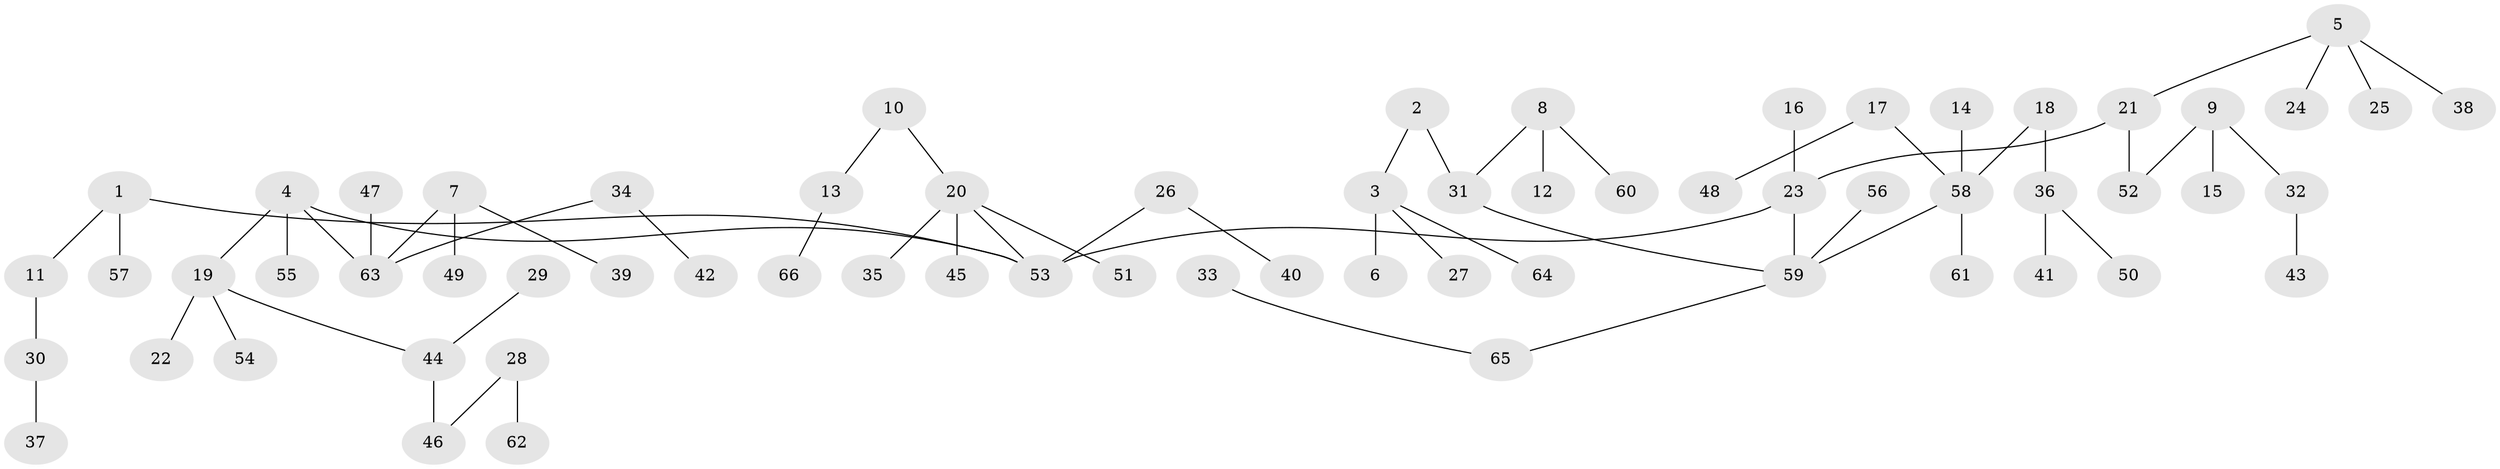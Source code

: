 // original degree distribution, {6: 0.043010752688172046, 5: 0.043010752688172046, 3: 0.08602150537634409, 4: 0.053763440860215055, 2: 0.25806451612903225, 1: 0.5161290322580645}
// Generated by graph-tools (version 1.1) at 2025/37/03/04/25 23:37:22]
// undirected, 66 vertices, 65 edges
graph export_dot {
  node [color=gray90,style=filled];
  1;
  2;
  3;
  4;
  5;
  6;
  7;
  8;
  9;
  10;
  11;
  12;
  13;
  14;
  15;
  16;
  17;
  18;
  19;
  20;
  21;
  22;
  23;
  24;
  25;
  26;
  27;
  28;
  29;
  30;
  31;
  32;
  33;
  34;
  35;
  36;
  37;
  38;
  39;
  40;
  41;
  42;
  43;
  44;
  45;
  46;
  47;
  48;
  49;
  50;
  51;
  52;
  53;
  54;
  55;
  56;
  57;
  58;
  59;
  60;
  61;
  62;
  63;
  64;
  65;
  66;
  1 -- 11 [weight=1.0];
  1 -- 53 [weight=1.0];
  1 -- 57 [weight=1.0];
  2 -- 3 [weight=1.0];
  2 -- 31 [weight=1.0];
  3 -- 6 [weight=1.0];
  3 -- 27 [weight=1.0];
  3 -- 64 [weight=1.0];
  4 -- 19 [weight=1.0];
  4 -- 53 [weight=1.0];
  4 -- 55 [weight=1.0];
  4 -- 63 [weight=1.0];
  5 -- 21 [weight=1.0];
  5 -- 24 [weight=1.0];
  5 -- 25 [weight=1.0];
  5 -- 38 [weight=1.0];
  7 -- 39 [weight=1.0];
  7 -- 49 [weight=1.0];
  7 -- 63 [weight=1.0];
  8 -- 12 [weight=1.0];
  8 -- 31 [weight=1.0];
  8 -- 60 [weight=1.0];
  9 -- 15 [weight=1.0];
  9 -- 32 [weight=1.0];
  9 -- 52 [weight=1.0];
  10 -- 13 [weight=1.0];
  10 -- 20 [weight=1.0];
  11 -- 30 [weight=1.0];
  13 -- 66 [weight=1.0];
  14 -- 58 [weight=1.0];
  16 -- 23 [weight=1.0];
  17 -- 48 [weight=1.0];
  17 -- 58 [weight=1.0];
  18 -- 36 [weight=1.0];
  18 -- 58 [weight=1.0];
  19 -- 22 [weight=1.0];
  19 -- 44 [weight=1.0];
  19 -- 54 [weight=1.0];
  20 -- 35 [weight=1.0];
  20 -- 45 [weight=1.0];
  20 -- 51 [weight=1.0];
  20 -- 53 [weight=1.0];
  21 -- 23 [weight=1.0];
  21 -- 52 [weight=1.0];
  23 -- 53 [weight=1.0];
  23 -- 59 [weight=1.0];
  26 -- 40 [weight=1.0];
  26 -- 53 [weight=1.0];
  28 -- 46 [weight=1.0];
  28 -- 62 [weight=1.0];
  29 -- 44 [weight=1.0];
  30 -- 37 [weight=1.0];
  31 -- 59 [weight=1.0];
  32 -- 43 [weight=1.0];
  33 -- 65 [weight=1.0];
  34 -- 42 [weight=1.0];
  34 -- 63 [weight=1.0];
  36 -- 41 [weight=1.0];
  36 -- 50 [weight=1.0];
  44 -- 46 [weight=1.0];
  47 -- 63 [weight=1.0];
  56 -- 59 [weight=1.0];
  58 -- 59 [weight=1.0];
  58 -- 61 [weight=1.0];
  59 -- 65 [weight=1.0];
}
